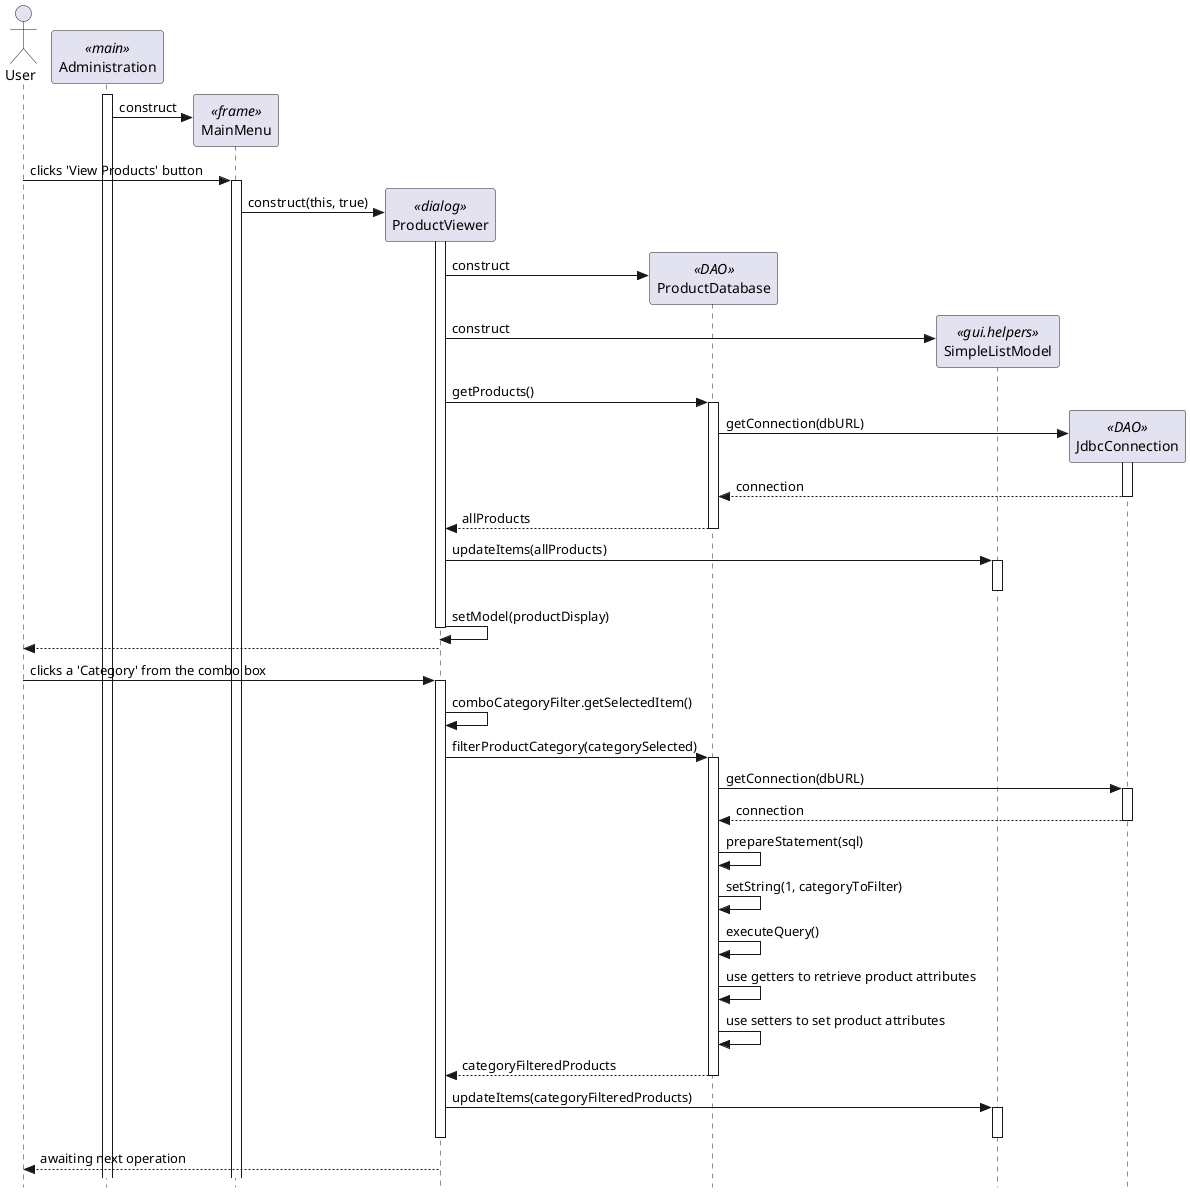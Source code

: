 @startuml

' use strict UML mode
skinparam style strictuml

' create actor user
actor "User" as user

' create main adminstration 
participant "Administration" as main <<main>>
main++

' create main menu frame
create "MainMenu" as menu <<frame>>
main -> menu : construct

user -> menu++ : clicks 'View Products' button

' create product viewer dialog
create "ProductViewer" as viewer <<dialog>>
menu -> viewer :  construct(this, true)

viewer++

' create a DAO
create "ProductDatabase" as dao <<DAO>>
viewer -> dao : construct 

' create the simple model list
create "SimpleListModel" as modellist <<gui.helpers>>
viewer -> modellist : construct

' get the products from dao database
viewer -> dao++ : getProducts()

create "JdbcConnection" as jdbc <<DAO>>
dao -> jdbc++ : getConnection(dbURL)
jdbc --> dao : connection
jdbc--

dao --> viewer : allProducts
dao--

' put products in Simple List Model
viewer -> modellist++ : updateItems(allProducts)
modellist--

' update list to display products
viewer -> viewer : setModel(productDisplay)
viewer--

viewer --> user

' Pull out selected product to edit
user -> viewer++ : clicks a 'Category' from the combo box

viewer -> viewer : comboCategoryFilter.getSelectedItem()
viewer -> dao++ : filterProductCategory(categorySelected)

dao -> jdbc++ : getConnection(dbURL)
jdbc--> dao : connection
jdbc--

dao -> dao : prepareStatement(sql)
dao -> dao : setString(1, categoryToFilter)
dao -> dao : executeQuery()

dao -> dao : use getters to retrieve product attributes
dao -> dao : use setters to set product attributes
dao --> viewer : categoryFilteredProducts

dao--

' put products in Simple List Model
viewer -> modellist++ : updateItems(categoryFilteredProducts)
modellist--

viewer-- 

viewer --> user : awaiting next operation

@enduml
